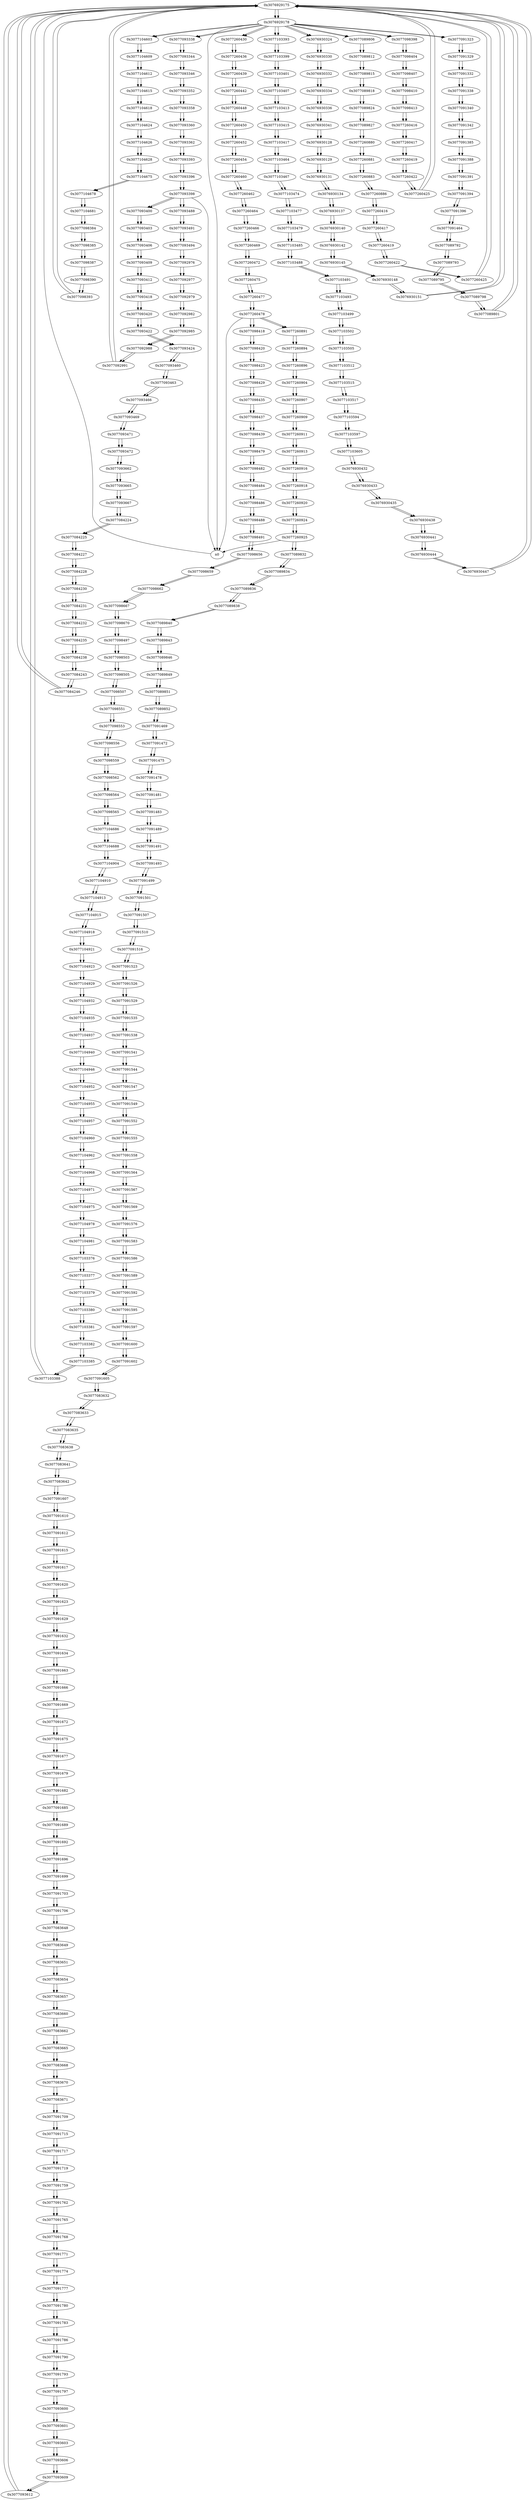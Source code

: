 digraph G{
/* nodes */
  n1 [label="0x3076929175"]
  n2 [label="0x3076929178"]
  n3 [label="0x3077260430"]
  n4 [label="0x3077260436"]
  n5 [label="0x3077260439"]
  n6 [label="0x3077260442"]
  n7 [label="0x3077260448"]
  n8 [label="0x3077260450"]
  n9 [label="0x3077260452"]
  n10 [label="0x3077260454"]
  n11 [label="0x3077260460"]
  n12 [label="0x3077260462"]
  n13 [label="0x3077260464"]
  n14 [label="0x3077260466"]
  n15 [label="0x3077260469"]
  n16 [label="0x3077260472"]
  n17 [label="0x3077260475"]
  n18 [label="0x3077260477"]
  n19 [label="0x3077260478"]
  n20 [label="0x3077260891"]
  n21 [label="0x3077260894"]
  n22 [label="0x3077260896"]
  n23 [label="0x3077260904"]
  n24 [label="0x3077260907"]
  n25 [label="0x3077260909"]
  n26 [label="0x3077260911"]
  n27 [label="0x3077260913"]
  n28 [label="0x3077260916"]
  n29 [label="0x3077260918"]
  n30 [label="0x3077260920"]
  n31 [label="0x3077260924"]
  n32 [label="0x3077260925"]
  n33 [label="0x3077093338"]
  n34 [label="0x3077093344"]
  n35 [label="0x3077093346"]
  n36 [label="0x3077093352"]
  n37 [label="0x3077093358"]
  n38 [label="0x3077093360"]
  n39 [label="0x3077093362"]
  n40 [label="0x3077093393"]
  n41 [label="0x3077093396"]
  n42 [label="0x3077093398"]
  n43 [label="0x3077093400"]
  n44 [label="0x3077093403"]
  n45 [label="0x3077093406"]
  n46 [label="0x3077093409"]
  n47 [label="0x3077093412"]
  n48 [label="0x3077093418"]
  n49 [label="0x3077093420"]
  n50 [label="0x3077093422"]
  n51 [label="0x3077093424"]
  n52 [label="0x3077093460"]
  n53 [label="0x3077093463"]
  n54 [label="0x3077093466"]
  n55 [label="0x3077093469"]
  n56 [label="0x3077093471"]
  n57 [label="0x3077093472"]
  n58 [label="0x3077093662"]
  n59 [label="0x3077093665"]
  n60 [label="0x3077093667"]
  n61 [label="0x3077084224"]
  n62 [label="0x3077084225"]
  n63 [label="0x3077084227"]
  n64 [label="0x3077084228"]
  n65 [label="0x3077084230"]
  n66 [label="0x3077084231"]
  n67 [label="0x3077084232"]
  n68 [label="0x3077084235"]
  n69 [label="0x3077084238"]
  n70 [label="0x3077084243"]
  n71 [label="0x3077084246"]
  n72 [label="0x3077104603"]
  n73 [label="0x3077104609"]
  n74 [label="0x3077104612"]
  n75 [label="0x3077104615"]
  n76 [label="0x3077104618"]
  n77 [label="0x3077104624"]
  n78 [label="0x3077104626"]
  n79 [label="0x3077104628"]
  n80 [label="0x3077104675"]
  n81 [label="0x3077104678"]
  n82 [label="0x3077104681"]
  n83 [label="0x3077098384"]
  n84 [label="0x3077098385"]
  n85 [label="0x3077098387"]
  n86 [label="0x3077098390"]
  n87 [label="0x3077098393"]
  n88 [label="0x3077098398"]
  n89 [label="0x3077098404"]
  n90 [label="0x3077098407"]
  n91 [label="0x3077098410"]
  n92 [label="0x3077098413"]
  n93 [label="0x3077260416"]
  n94 [label="0x3077260417"]
  n95 [label="0x3077260419"]
  n96 [label="0x3077260422"]
  n97 [label="0x3077260425"]
  n98 [label="0x3077103393"]
  n99 [label="0x3077103399"]
  n100 [label="0x3077103401"]
  n101 [label="0x3077103407"]
  n102 [label="0x3077103413"]
  n103 [label="0x3077103415"]
  n104 [label="0x3077103417"]
  n105 [label="0x3077103464"]
  n106 [label="0x3077103467"]
  n107 [label="0x3077103474"]
  n108 [label="0x3077103477"]
  n109 [label="0x3077103479"]
  n110 [label="0x3077103485"]
  n111 [label="0x3077103488"]
  n112 [label="0x3077103491"]
  n113 [label="0x3077103493"]
  n114 [label="0x3077103499"]
  n115 [label="0x3077103502"]
  n116 [label="0x3077103505"]
  n117 [label="0x3077103512"]
  n118 [label="0x3077103515"]
  n119 [label="0x3077103517"]
  n120 [label="0x3077103594"]
  n121 [label="0x3077103597"]
  n122 [label="0x3077103605"]
  n123 [label="0x3076930432"]
  n124 [label="0x3076930433"]
  n125 [label="0x3076930435"]
  n126 [label="0x3076930438"]
  n127 [label="0x3076930441"]
  n128 [label="0x3076930444"]
  n129 [label="0x3076930447"]
  n130 [label="0x3077093488"]
  n131 [label="0x3077093491"]
  n132 [label="0x3077093494"]
  n133 [label="0x3077092976"]
  n134 [label="0x3077092977"]
  n135 [label="0x3077092979"]
  n136 [label="0x3077092982"]
  n137 [label="0x3077092985"]
  n138 [label="0x3077092988"]
  n139 [label="0x3077092991"]
  n140 [label="0x3076930324"]
  n141 [label="0x3076930330"]
  n142 [label="0x3076930332"]
  n143 [label="0x3076930334"]
  n144 [label="0x3076930336"]
  n145 [label="0x3076930341"]
  n146 [label="0x3076930128"]
  n147 [label="0x3076930129"]
  n148 [label="0x3076930131"]
  n149 [label="0x3076930134"]
  n150 [label="0x3076930137"]
  n151 [label="0x3076930140"]
  n152 [label="0x3076930142"]
  n153 [label="0x3076930145"]
  n154 [label="0x3076930148"]
  n155 [label="0x3076930151"]
  n156 [label="0x3077091323"]
  n157 [label="0x3077091329"]
  n158 [label="0x3077091332"]
  n159 [label="0x3077091338"]
  n160 [label="0x3077091340"]
  n161 [label="0x3077091342"]
  n162 [label="0x3077091385"]
  n163 [label="0x3077091388"]
  n164 [label="0x3077091391"]
  n165 [label="0x3077091394"]
  n166 [label="0x3077091396"]
  n167 [label="0x3077091464"]
  n168 [label="0x3077089792"]
  n169 [label="0x3077089793"]
  n170 [label="0x3077089795"]
  n171 [label="0x3077089798"]
  n172 [label="0x3077089801"]
  n173 [label="0x3077089832"]
  n174 [label="0x3077089834"]
  n175 [label="0x3077089836"]
  n176 [label="0x3077089838"]
  n177 [label="0x3077089840"]
  n178 [label="0x3077089843"]
  n179 [label="0x3077089846"]
  n180 [label="0x3077089849"]
  n181 [label="0x3077089851"]
  n182 [label="0x3077089852"]
  n183 [label="0x3077091469"]
  n184 [label="0x3077091472"]
  n185 [label="0x3077091475"]
  n186 [label="0x3077091478"]
  n187 [label="0x3077091481"]
  n188 [label="0x3077091483"]
  n189 [label="0x3077091489"]
  n190 [label="0x3077091491"]
  n191 [label="0x3077091493"]
  n192 [label="0x3077091499"]
  n193 [label="0x3077091501"]
  n194 [label="0x3077091507"]
  n195 [label="0x3077091510"]
  n196 [label="0x3077091516"]
  n197 [label="0x3077091523"]
  n198 [label="0x3077091526"]
  n199 [label="0x3077091529"]
  n200 [label="0x3077091535"]
  n201 [label="0x3077091538"]
  n202 [label="0x3077091541"]
  n203 [label="0x3077091544"]
  n204 [label="0x3077091547"]
  n205 [label="0x3077091549"]
  n206 [label="0x3077091552"]
  n207 [label="0x3077091555"]
  n208 [label="0x3077091558"]
  n209 [label="0x3077091564"]
  n210 [label="0x3077091567"]
  n211 [label="0x3077091569"]
  n212 [label="0x3077091576"]
  n213 [label="0x3077091583"]
  n214 [label="0x3077091586"]
  n215 [label="0x3077091589"]
  n216 [label="0x3077091592"]
  n217 [label="0x3077091595"]
  n218 [label="0x3077091597"]
  n219 [label="0x3077091600"]
  n220 [label="0x3077091602"]
  n221 [label="0x3077091605"]
  n222 [label="0x3077083632"]
  n223 [label="0x3077083633"]
  n224 [label="0x3077083635"]
  n225 [label="0x3077083638"]
  n226 [label="0x3077083641"]
  n227 [label="0x3077083642"]
  n228 [label="0x3077091607"]
  n229 [label="0x3077091610"]
  n230 [label="0x3077091612"]
  n231 [label="0x3077091615"]
  n232 [label="0x3077091617"]
  n233 [label="0x3077091620"]
  n234 [label="0x3077091623"]
  n235 [label="0x3077091629"]
  n236 [label="0x3077091632"]
  n237 [label="0x3077091634"]
  n238 [label="0x3077091663"]
  n239 [label="0x3077091666"]
  n240 [label="0x3077091669"]
  n241 [label="0x3077091672"]
  n242 [label="0x3077091675"]
  n243 [label="0x3077091677"]
  n244 [label="0x3077091679"]
  n245 [label="0x3077091682"]
  n246 [label="0x3077091685"]
  n247 [label="0x3077091689"]
  n248 [label="0x3077091692"]
  n249 [label="0x3077091696"]
  n250 [label="0x3077091699"]
  n251 [label="0x3077091703"]
  n252 [label="0x3077091706"]
  n253 [label="0x3077083648"]
  n254 [label="0x3077083649"]
  n255 [label="0x3077083651"]
  n256 [label="0x3077083654"]
  n257 [label="0x3077083657"]
  n258 [label="0x3077083660"]
  n259 [label="0x3077083662"]
  n260 [label="0x3077083665"]
  n261 [label="0x3077083668"]
  n262 [label="0x3077083670"]
  n263 [label="0x3077083671"]
  n264 [label="0x3077091709"]
  n265 [label="0x3077091715"]
  n266 [label="0x3077091717"]
  n267 [label="0x3077091719"]
  n268 [label="0x3077091759"]
  n269 [label="0x3077091762"]
  n270 [label="0x3077091765"]
  n271 [label="0x3077091768"]
  n272 [label="0x3077091771"]
  n273 [label="0x3077091774"]
  n274 [label="0x3077091777"]
  n275 [label="0x3077091780"]
  n276 [label="0x3077091783"]
  n277 [label="0x3077091786"]
  n278 [label="0x3077091790"]
  n279 [label="0x3077091793"]
  n280 [label="0x3077091797"]
  n281 [label="0x3077093600"]
  n282 [label="0x3077093601"]
  n283 [label="0x3077093603"]
  n284 [label="0x3077093606"]
  n285 [label="0x3077093609"]
  n286 [label="0x3077093612"]
  n287 [label="0x3077098418"]
  n288 [label="0x3077098420"]
  n289 [label="0x3077098423"]
  n290 [label="0x3077098429"]
  n291 [label="0x3077098435"]
  n292 [label="0x3077098437"]
  n293 [label="0x3077098439"]
  n294 [label="0x3077098479"]
  n295 [label="0x3077098482"]
  n296 [label="0x3077098484"]
  n297 [label="0x3077098486"]
  n298 [label="0x3077098488"]
  n299 [label="0x3077098491"]
  n300 [label="0x3077098656"]
  n301 [label="0x3077098659"]
  n302 [label="0x3077098662"]
  n303 [label="0x3077098667"]
  n304 [label="0x3077098670"]
  n305 [label="0x3077098497"]
  n306 [label="0x3077098503"]
  n307 [label="0x3077098505"]
  n308 [label="0x3077098507"]
  n309 [label="0x3077098551"]
  n310 [label="0x3077098553"]
  n311 [label="0x3077098556"]
  n312 [label="0x3077098559"]
  n313 [label="0x3077098562"]
  n314 [label="0x3077098564"]
  n315 [label="0x3077098565"]
  n316 [label="0x3077104686"]
  n317 [label="0x3077104688"]
  n318 [label="0x3077104904"]
  n319 [label="0x3077104910"]
  n320 [label="0x3077104913"]
  n321 [label="0x3077104915"]
  n322 [label="0x3077104918"]
  n323 [label="0x3077104921"]
  n324 [label="0x3077104923"]
  n325 [label="0x3077104929"]
  n326 [label="0x3077104932"]
  n327 [label="0x3077104935"]
  n328 [label="0x3077104937"]
  n329 [label="0x3077104940"]
  n330 [label="0x3077104946"]
  n331 [label="0x3077104952"]
  n332 [label="0x3077104955"]
  n333 [label="0x3077104957"]
  n334 [label="0x3077104960"]
  n335 [label="0x3077104962"]
  n336 [label="0x3077104968"]
  n337 [label="0x3077104971"]
  n338 [label="0x3077104975"]
  n339 [label="0x3077104978"]
  n340 [label="0x3077104981"]
  n341 [label="0x3077103376"]
  n342 [label="0x3077103377"]
  n343 [label="0x3077103379"]
  n344 [label="0x3077103380"]
  n345 [label="0x3077103381"]
  n346 [label="0x3077103382"]
  n347 [label="0x3077103385"]
  n348 [label="0x3077103388"]
  n349 [label="0x3077089806"]
  n350 [label="0x3077089812"]
  n351 [label="0x3077089815"]
  n352 [label="0x3077089818"]
  n353 [label="0x3077089824"]
  n354 [label="0x3077089827"]
  n355 [label="0x3077260880"]
  n356 [label="0x3077260881"]
  n357 [label="0x3077260883"]
  n358 [label="0x3077260886"]
  n359 [label="0x3077260416"]
  n360 [label="0x3077260417"]
  n361 [label="0x3077260419"]
  n362 [label="0x3077260422"]
  n363 [label="0x3077260425"]
/* edges */
n1 -> n2;
n363 -> n1;
n348 -> n1;
n286 -> n1;
n172 -> n1;
n155 -> n1;
n139 -> n1;
n129 -> n1;
n97 -> n1;
n87 -> n1;
n71 -> n1;
n0 -> n1;
n2 -> n33;
n2 -> n98;
n2 -> n3;
n2 -> n88;
n2 -> n72;
n2 -> n349;
n2 -> n156;
n2 -> n140;
n2 -> n0;
n1 -> n2;
n3 -> n4;
n2 -> n3;
n4 -> n5;
n3 -> n4;
n5 -> n6;
n4 -> n5;
n6 -> n7;
n5 -> n6;
n7 -> n8;
n6 -> n7;
n8 -> n9;
n7 -> n8;
n9 -> n10;
n8 -> n9;
n10 -> n11;
n9 -> n10;
n11 -> n12;
n10 -> n11;
n12 -> n13;
n11 -> n12;
n13 -> n14;
n12 -> n13;
n14 -> n15;
n13 -> n14;
n15 -> n16;
n14 -> n15;
n16 -> n17;
n15 -> n16;
n17 -> n18;
n16 -> n17;
n18 -> n19;
n17 -> n18;
n19 -> n287;
n19 -> n20;
n19 -> n0;
n18 -> n19;
n20 -> n21;
n19 -> n20;
n21 -> n22;
n20 -> n21;
n22 -> n23;
n21 -> n22;
n23 -> n24;
n22 -> n23;
n24 -> n25;
n23 -> n24;
n25 -> n26;
n24 -> n25;
n26 -> n27;
n25 -> n26;
n27 -> n28;
n26 -> n27;
n28 -> n29;
n27 -> n28;
n29 -> n30;
n28 -> n29;
n30 -> n31;
n29 -> n30;
n31 -> n32;
n30 -> n31;
n32 -> n173;
n32 -> n0;
n31 -> n32;
n33 -> n34;
n2 -> n33;
n34 -> n35;
n33 -> n34;
n35 -> n36;
n34 -> n35;
n36 -> n37;
n35 -> n36;
n37 -> n38;
n36 -> n37;
n38 -> n39;
n37 -> n38;
n39 -> n40;
n38 -> n39;
n40 -> n41;
n39 -> n40;
n41 -> n42;
n40 -> n41;
n42 -> n130;
n42 -> n43;
n42 -> n0;
n41 -> n42;
n43 -> n44;
n42 -> n43;
n44 -> n45;
n43 -> n44;
n45 -> n46;
n44 -> n45;
n46 -> n47;
n45 -> n46;
n47 -> n48;
n46 -> n47;
n48 -> n49;
n47 -> n48;
n49 -> n50;
n48 -> n49;
n50 -> n51;
n49 -> n50;
n51 -> n52;
n50 -> n51;
n52 -> n53;
n51 -> n52;
n53 -> n54;
n52 -> n53;
n54 -> n55;
n53 -> n54;
n55 -> n56;
n54 -> n55;
n56 -> n57;
n55 -> n56;
n57 -> n58;
n56 -> n57;
n58 -> n59;
n57 -> n58;
n59 -> n60;
n58 -> n59;
n60 -> n61;
n59 -> n60;
n61 -> n62;
n60 -> n61;
n62 -> n63;
n61 -> n62;
n63 -> n64;
n62 -> n63;
n64 -> n65;
n63 -> n64;
n65 -> n66;
n64 -> n65;
n66 -> n67;
n65 -> n66;
n67 -> n68;
n66 -> n67;
n68 -> n69;
n67 -> n68;
n69 -> n70;
n68 -> n69;
n70 -> n71;
n69 -> n70;
n71 -> n1;
n70 -> n71;
n72 -> n73;
n2 -> n72;
n73 -> n74;
n72 -> n73;
n74 -> n75;
n73 -> n74;
n75 -> n76;
n74 -> n75;
n76 -> n77;
n75 -> n76;
n77 -> n78;
n76 -> n77;
n78 -> n79;
n77 -> n78;
n79 -> n80;
n78 -> n79;
n80 -> n81;
n79 -> n80;
n81 -> n82;
n80 -> n81;
n82 -> n83;
n81 -> n82;
n83 -> n84;
n82 -> n83;
n84 -> n85;
n83 -> n84;
n85 -> n86;
n84 -> n85;
n86 -> n87;
n85 -> n86;
n87 -> n1;
n86 -> n87;
n88 -> n89;
n2 -> n88;
n89 -> n90;
n88 -> n89;
n90 -> n91;
n89 -> n90;
n91 -> n92;
n90 -> n91;
n92 -> n93;
n91 -> n92;
n93 -> n94;
n92 -> n93;
n94 -> n95;
n93 -> n94;
n95 -> n96;
n94 -> n95;
n96 -> n97;
n95 -> n96;
n97 -> n1;
n96 -> n97;
n98 -> n99;
n2 -> n98;
n99 -> n100;
n98 -> n99;
n100 -> n101;
n99 -> n100;
n101 -> n102;
n100 -> n101;
n102 -> n103;
n101 -> n102;
n103 -> n104;
n102 -> n103;
n104 -> n105;
n103 -> n104;
n105 -> n106;
n104 -> n105;
n106 -> n107;
n105 -> n106;
n107 -> n108;
n106 -> n107;
n108 -> n109;
n107 -> n108;
n109 -> n110;
n108 -> n109;
n110 -> n111;
n109 -> n110;
n111 -> n112;
n110 -> n111;
n112 -> n113;
n111 -> n112;
n113 -> n114;
n112 -> n113;
n114 -> n115;
n113 -> n114;
n115 -> n116;
n114 -> n115;
n116 -> n117;
n115 -> n116;
n117 -> n118;
n116 -> n117;
n118 -> n119;
n117 -> n118;
n119 -> n120;
n118 -> n119;
n120 -> n121;
n119 -> n120;
n121 -> n122;
n120 -> n121;
n122 -> n123;
n121 -> n122;
n123 -> n124;
n122 -> n123;
n124 -> n125;
n123 -> n124;
n125 -> n126;
n124 -> n125;
n126 -> n127;
n125 -> n126;
n127 -> n128;
n126 -> n127;
n128 -> n129;
n127 -> n128;
n129 -> n1;
n128 -> n129;
n130 -> n131;
n42 -> n130;
n131 -> n132;
n130 -> n131;
n132 -> n133;
n131 -> n132;
n133 -> n134;
n132 -> n133;
n134 -> n135;
n133 -> n134;
n135 -> n136;
n134 -> n135;
n136 -> n137;
n135 -> n136;
n137 -> n138;
n136 -> n137;
n138 -> n139;
n137 -> n138;
n139 -> n1;
n138 -> n139;
n140 -> n141;
n2 -> n140;
n141 -> n142;
n140 -> n141;
n142 -> n143;
n141 -> n142;
n143 -> n144;
n142 -> n143;
n144 -> n145;
n143 -> n144;
n145 -> n146;
n144 -> n145;
n146 -> n147;
n145 -> n146;
n147 -> n148;
n146 -> n147;
n148 -> n149;
n147 -> n148;
n149 -> n150;
n148 -> n149;
n150 -> n151;
n149 -> n150;
n151 -> n152;
n150 -> n151;
n152 -> n153;
n151 -> n152;
n153 -> n154;
n152 -> n153;
n154 -> n155;
n153 -> n154;
n155 -> n1;
n154 -> n155;
n156 -> n157;
n2 -> n156;
n157 -> n158;
n156 -> n157;
n158 -> n159;
n157 -> n158;
n159 -> n160;
n158 -> n159;
n160 -> n161;
n159 -> n160;
n161 -> n162;
n160 -> n161;
n162 -> n163;
n161 -> n162;
n163 -> n164;
n162 -> n163;
n164 -> n165;
n163 -> n164;
n165 -> n166;
n164 -> n165;
n166 -> n167;
n165 -> n166;
n167 -> n168;
n166 -> n167;
n168 -> n169;
n167 -> n168;
n169 -> n170;
n168 -> n169;
n170 -> n171;
n169 -> n170;
n171 -> n172;
n170 -> n171;
n172 -> n1;
n171 -> n172;
n173 -> n174;
n32 -> n173;
n174 -> n175;
n173 -> n174;
n175 -> n176;
n174 -> n175;
n176 -> n177;
n175 -> n176;
n177 -> n178;
n176 -> n177;
n178 -> n179;
n177 -> n178;
n179 -> n180;
n178 -> n179;
n180 -> n181;
n179 -> n180;
n181 -> n182;
n180 -> n181;
n182 -> n183;
n181 -> n182;
n183 -> n184;
n182 -> n183;
n184 -> n185;
n183 -> n184;
n185 -> n186;
n184 -> n185;
n186 -> n187;
n185 -> n186;
n187 -> n188;
n186 -> n187;
n188 -> n189;
n187 -> n188;
n189 -> n190;
n188 -> n189;
n190 -> n191;
n189 -> n190;
n191 -> n192;
n190 -> n191;
n192 -> n193;
n191 -> n192;
n193 -> n194;
n192 -> n193;
n194 -> n195;
n193 -> n194;
n195 -> n196;
n194 -> n195;
n196 -> n197;
n195 -> n196;
n197 -> n198;
n196 -> n197;
n198 -> n199;
n197 -> n198;
n199 -> n200;
n198 -> n199;
n200 -> n201;
n199 -> n200;
n201 -> n202;
n200 -> n201;
n202 -> n203;
n201 -> n202;
n203 -> n204;
n202 -> n203;
n204 -> n205;
n203 -> n204;
n205 -> n206;
n204 -> n205;
n206 -> n207;
n205 -> n206;
n207 -> n208;
n206 -> n207;
n208 -> n209;
n207 -> n208;
n209 -> n210;
n208 -> n209;
n210 -> n211;
n209 -> n210;
n211 -> n212;
n210 -> n211;
n212 -> n213;
n211 -> n212;
n213 -> n214;
n212 -> n213;
n214 -> n215;
n213 -> n214;
n215 -> n216;
n214 -> n215;
n216 -> n217;
n215 -> n216;
n217 -> n218;
n216 -> n217;
n218 -> n219;
n217 -> n218;
n219 -> n220;
n218 -> n219;
n220 -> n221;
n219 -> n220;
n221 -> n222;
n220 -> n221;
n222 -> n223;
n221 -> n222;
n223 -> n224;
n222 -> n223;
n224 -> n225;
n223 -> n224;
n225 -> n226;
n224 -> n225;
n226 -> n227;
n225 -> n226;
n227 -> n228;
n226 -> n227;
n228 -> n229;
n227 -> n228;
n229 -> n230;
n228 -> n229;
n230 -> n231;
n229 -> n230;
n231 -> n232;
n230 -> n231;
n232 -> n233;
n231 -> n232;
n233 -> n234;
n232 -> n233;
n234 -> n235;
n233 -> n234;
n235 -> n236;
n234 -> n235;
n236 -> n237;
n235 -> n236;
n237 -> n238;
n236 -> n237;
n238 -> n239;
n237 -> n238;
n239 -> n240;
n238 -> n239;
n240 -> n241;
n239 -> n240;
n241 -> n242;
n240 -> n241;
n242 -> n243;
n241 -> n242;
n243 -> n244;
n242 -> n243;
n244 -> n245;
n243 -> n244;
n245 -> n246;
n244 -> n245;
n246 -> n247;
n245 -> n246;
n247 -> n248;
n246 -> n247;
n248 -> n249;
n247 -> n248;
n249 -> n250;
n248 -> n249;
n250 -> n251;
n249 -> n250;
n251 -> n252;
n250 -> n251;
n252 -> n253;
n251 -> n252;
n253 -> n254;
n252 -> n253;
n254 -> n255;
n253 -> n254;
n255 -> n256;
n254 -> n255;
n256 -> n257;
n255 -> n256;
n257 -> n258;
n256 -> n257;
n258 -> n259;
n257 -> n258;
n259 -> n260;
n258 -> n259;
n260 -> n261;
n259 -> n260;
n261 -> n262;
n260 -> n261;
n262 -> n263;
n261 -> n262;
n263 -> n264;
n262 -> n263;
n264 -> n265;
n263 -> n264;
n265 -> n266;
n264 -> n265;
n266 -> n267;
n265 -> n266;
n267 -> n268;
n266 -> n267;
n268 -> n269;
n267 -> n268;
n269 -> n270;
n268 -> n269;
n270 -> n271;
n269 -> n270;
n271 -> n272;
n270 -> n271;
n272 -> n273;
n271 -> n272;
n273 -> n274;
n272 -> n273;
n274 -> n275;
n273 -> n274;
n275 -> n276;
n274 -> n275;
n276 -> n277;
n275 -> n276;
n277 -> n278;
n276 -> n277;
n278 -> n279;
n277 -> n278;
n279 -> n280;
n278 -> n279;
n280 -> n281;
n279 -> n280;
n281 -> n282;
n280 -> n281;
n282 -> n283;
n281 -> n282;
n283 -> n284;
n282 -> n283;
n284 -> n285;
n283 -> n284;
n285 -> n286;
n284 -> n285;
n286 -> n1;
n285 -> n286;
n287 -> n288;
n19 -> n287;
n288 -> n289;
n287 -> n288;
n289 -> n290;
n288 -> n289;
n290 -> n291;
n289 -> n290;
n291 -> n292;
n290 -> n291;
n292 -> n293;
n291 -> n292;
n293 -> n294;
n292 -> n293;
n294 -> n295;
n293 -> n294;
n295 -> n296;
n294 -> n295;
n296 -> n297;
n295 -> n296;
n297 -> n298;
n296 -> n297;
n298 -> n299;
n297 -> n298;
n299 -> n300;
n298 -> n299;
n300 -> n301;
n299 -> n300;
n301 -> n302;
n300 -> n301;
n302 -> n303;
n301 -> n302;
n303 -> n304;
n302 -> n303;
n304 -> n305;
n303 -> n304;
n305 -> n306;
n304 -> n305;
n306 -> n307;
n305 -> n306;
n307 -> n308;
n306 -> n307;
n308 -> n309;
n307 -> n308;
n309 -> n310;
n308 -> n309;
n310 -> n311;
n309 -> n310;
n311 -> n312;
n310 -> n311;
n312 -> n313;
n311 -> n312;
n313 -> n314;
n312 -> n313;
n314 -> n315;
n313 -> n314;
n315 -> n316;
n314 -> n315;
n316 -> n317;
n315 -> n316;
n317 -> n318;
n316 -> n317;
n318 -> n319;
n317 -> n318;
n319 -> n320;
n318 -> n319;
n320 -> n321;
n319 -> n320;
n321 -> n322;
n320 -> n321;
n322 -> n323;
n321 -> n322;
n323 -> n324;
n322 -> n323;
n324 -> n325;
n323 -> n324;
n325 -> n326;
n324 -> n325;
n326 -> n327;
n325 -> n326;
n327 -> n328;
n326 -> n327;
n328 -> n329;
n327 -> n328;
n329 -> n330;
n328 -> n329;
n330 -> n331;
n329 -> n330;
n331 -> n332;
n330 -> n331;
n332 -> n333;
n331 -> n332;
n333 -> n334;
n332 -> n333;
n334 -> n335;
n333 -> n334;
n335 -> n336;
n334 -> n335;
n336 -> n337;
n335 -> n336;
n337 -> n338;
n336 -> n337;
n338 -> n339;
n337 -> n338;
n339 -> n340;
n338 -> n339;
n340 -> n341;
n339 -> n340;
n341 -> n342;
n340 -> n341;
n342 -> n343;
n341 -> n342;
n343 -> n344;
n342 -> n343;
n344 -> n345;
n343 -> n344;
n345 -> n346;
n344 -> n345;
n346 -> n347;
n345 -> n346;
n347 -> n348;
n346 -> n347;
n348 -> n1;
n347 -> n348;
n349 -> n350;
n2 -> n349;
n350 -> n351;
n349 -> n350;
n351 -> n352;
n350 -> n351;
n352 -> n353;
n351 -> n352;
n353 -> n354;
n352 -> n353;
n354 -> n355;
n353 -> n354;
n355 -> n356;
n354 -> n355;
n356 -> n357;
n355 -> n356;
n357 -> n358;
n356 -> n357;
n358 -> n359;
n357 -> n358;
n359 -> n360;
n358 -> n359;
n360 -> n361;
n359 -> n360;
n361 -> n362;
n360 -> n361;
n362 -> n363;
n361 -> n362;
n363 -> n1;
n362 -> n363;
}
